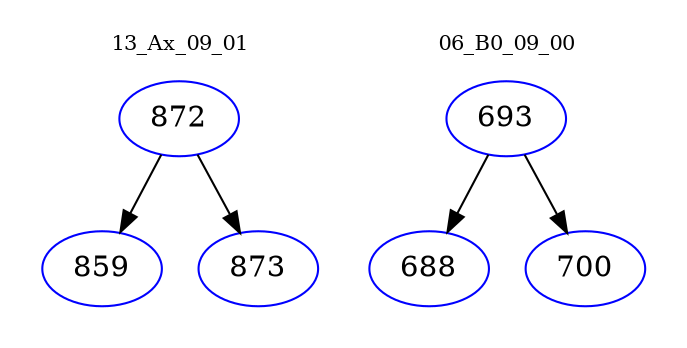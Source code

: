 digraph{
subgraph cluster_0 {
color = white
label = "13_Ax_09_01";
fontsize=10;
T0_872 [label="872", color="blue"]
T0_872 -> T0_859 [color="black"]
T0_859 [label="859", color="blue"]
T0_872 -> T0_873 [color="black"]
T0_873 [label="873", color="blue"]
}
subgraph cluster_1 {
color = white
label = "06_B0_09_00";
fontsize=10;
T1_693 [label="693", color="blue"]
T1_693 -> T1_688 [color="black"]
T1_688 [label="688", color="blue"]
T1_693 -> T1_700 [color="black"]
T1_700 [label="700", color="blue"]
}
}
